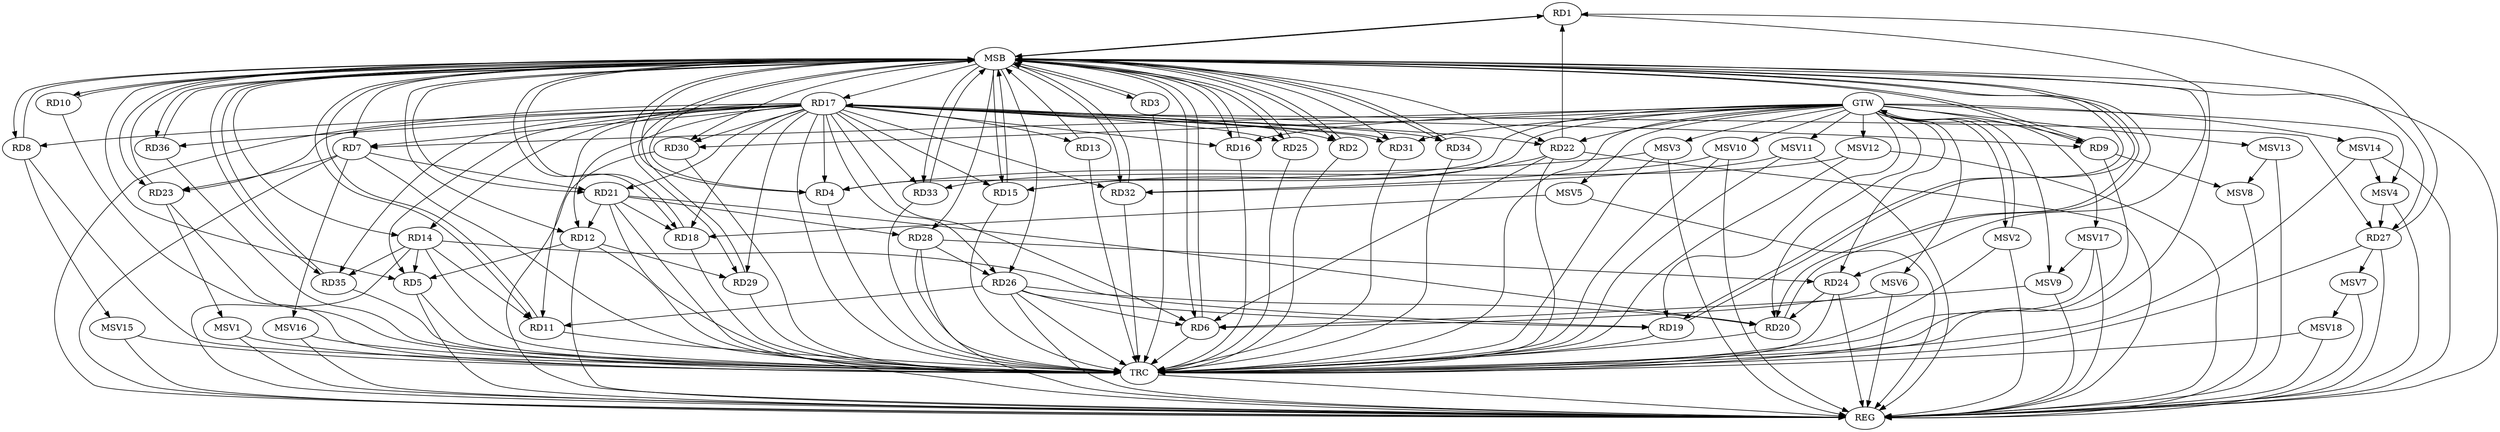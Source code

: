 strict digraph G {
  RD1 [ label="RD1" ];
  RD2 [ label="RD2" ];
  RD3 [ label="RD3" ];
  RD4 [ label="RD4" ];
  RD5 [ label="RD5" ];
  RD6 [ label="RD6" ];
  RD7 [ label="RD7" ];
  RD8 [ label="RD8" ];
  RD9 [ label="RD9" ];
  RD10 [ label="RD10" ];
  RD11 [ label="RD11" ];
  RD12 [ label="RD12" ];
  RD13 [ label="RD13" ];
  RD14 [ label="RD14" ];
  RD15 [ label="RD15" ];
  RD16 [ label="RD16" ];
  RD17 [ label="RD17" ];
  RD18 [ label="RD18" ];
  RD19 [ label="RD19" ];
  RD20 [ label="RD20" ];
  RD21 [ label="RD21" ];
  RD22 [ label="RD22" ];
  RD23 [ label="RD23" ];
  RD24 [ label="RD24" ];
  RD25 [ label="RD25" ];
  RD26 [ label="RD26" ];
  RD27 [ label="RD27" ];
  RD28 [ label="RD28" ];
  RD29 [ label="RD29" ];
  RD30 [ label="RD30" ];
  RD31 [ label="RD31" ];
  RD32 [ label="RD32" ];
  RD33 [ label="RD33" ];
  RD34 [ label="RD34" ];
  RD35 [ label="RD35" ];
  RD36 [ label="RD36" ];
  GTW [ label="GTW" ];
  REG [ label="REG" ];
  MSB [ label="MSB" ];
  TRC [ label="TRC" ];
  MSV1 [ label="MSV1" ];
  MSV2 [ label="MSV2" ];
  MSV3 [ label="MSV3" ];
  MSV4 [ label="MSV4" ];
  MSV5 [ label="MSV5" ];
  MSV6 [ label="MSV6" ];
  MSV7 [ label="MSV7" ];
  MSV8 [ label="MSV8" ];
  MSV9 [ label="MSV9" ];
  MSV10 [ label="MSV10" ];
  MSV11 [ label="MSV11" ];
  MSV12 [ label="MSV12" ];
  MSV13 [ label="MSV13" ];
  MSV14 [ label="MSV14" ];
  MSV15 [ label="MSV15" ];
  MSV16 [ label="MSV16" ];
  MSV17 [ label="MSV17" ];
  MSV18 [ label="MSV18" ];
  RD22 -> RD1;
  RD27 -> RD1;
  RD12 -> RD5;
  RD14 -> RD5;
  RD22 -> RD6;
  RD26 -> RD6;
  RD7 -> RD21;
  RD7 -> RD23;
  RD17 -> RD9;
  RD14 -> RD11;
  RD17 -> RD11;
  RD26 -> RD11;
  RD17 -> RD12;
  RD21 -> RD12;
  RD12 -> RD29;
  RD17 -> RD13;
  RD14 -> RD19;
  RD14 -> RD35;
  RD22 -> RD15;
  RD17 -> RD27;
  RD17 -> RD30;
  RD31 -> RD17;
  RD21 -> RD18;
  RD26 -> RD19;
  RD21 -> RD20;
  RD24 -> RD20;
  RD26 -> RD20;
  RD21 -> RD28;
  RD28 -> RD24;
  RD28 -> RD26;
  GTW -> RD4;
  GTW -> RD24;
  GTW -> RD16;
  GTW -> RD19;
  GTW -> RD31;
  GTW -> RD30;
  GTW -> RD22;
  GTW -> RD15;
  GTW -> RD20;
  GTW -> RD9;
  GTW -> RD7;
  RD5 -> REG;
  RD7 -> REG;
  RD12 -> REG;
  RD14 -> REG;
  RD17 -> REG;
  RD21 -> REG;
  RD22 -> REG;
  RD24 -> REG;
  RD26 -> REG;
  RD27 -> REG;
  RD28 -> REG;
  RD30 -> REG;
  RD1 -> MSB;
  MSB -> RD21;
  MSB -> RD29;
  MSB -> REG;
  RD2 -> MSB;
  MSB -> RD4;
  MSB -> RD9;
  MSB -> RD27;
  MSB -> RD34;
  RD3 -> MSB;
  MSB -> RD2;
  MSB -> RD6;
  MSB -> RD10;
  MSB -> RD15;
  RD4 -> MSB;
  MSB -> RD11;
  MSB -> RD24;
  MSB -> RD33;
  RD6 -> MSB;
  MSB -> RD1;
  MSB -> RD23;
  RD8 -> MSB;
  MSB -> RD7;
  RD9 -> MSB;
  RD10 -> MSB;
  MSB -> RD35;
  MSB -> RD36;
  RD11 -> MSB;
  MSB -> RD14;
  MSB -> RD19;
  MSB -> RD20;
  MSB -> RD22;
  MSB -> RD26;
  MSB -> RD31;
  MSB -> RD32;
  RD13 -> MSB;
  RD15 -> MSB;
  MSB -> RD16;
  MSB -> RD17;
  MSB -> RD30;
  RD16 -> MSB;
  RD18 -> MSB;
  MSB -> RD3;
  RD19 -> MSB;
  RD20 -> MSB;
  MSB -> RD18;
  RD23 -> MSB;
  MSB -> RD12;
  MSB -> RD25;
  RD25 -> MSB;
  RD29 -> MSB;
  RD32 -> MSB;
  MSB -> RD28;
  RD33 -> MSB;
  RD34 -> MSB;
  RD35 -> MSB;
  RD36 -> MSB;
  MSB -> RD5;
  MSB -> RD8;
  RD1 -> TRC;
  RD2 -> TRC;
  RD3 -> TRC;
  RD4 -> TRC;
  RD5 -> TRC;
  RD6 -> TRC;
  RD7 -> TRC;
  RD8 -> TRC;
  RD9 -> TRC;
  RD10 -> TRC;
  RD11 -> TRC;
  RD12 -> TRC;
  RD13 -> TRC;
  RD14 -> TRC;
  RD15 -> TRC;
  RD16 -> TRC;
  RD17 -> TRC;
  RD18 -> TRC;
  RD19 -> TRC;
  RD20 -> TRC;
  RD21 -> TRC;
  RD22 -> TRC;
  RD23 -> TRC;
  RD24 -> TRC;
  RD25 -> TRC;
  RD26 -> TRC;
  RD27 -> TRC;
  RD28 -> TRC;
  RD29 -> TRC;
  RD30 -> TRC;
  RD31 -> TRC;
  RD32 -> TRC;
  RD33 -> TRC;
  RD34 -> TRC;
  RD35 -> TRC;
  RD36 -> TRC;
  GTW -> TRC;
  TRC -> REG;
  RD17 -> RD8;
  RD17 -> RD34;
  RD17 -> RD4;
  RD17 -> RD14;
  RD17 -> RD5;
  RD17 -> RD25;
  RD17 -> RD21;
  RD17 -> RD15;
  RD17 -> RD31;
  RD17 -> RD7;
  RD17 -> RD16;
  RD17 -> RD36;
  RD17 -> RD6;
  RD17 -> RD35;
  RD17 -> RD2;
  RD17 -> RD22;
  RD17 -> RD18;
  RD17 -> RD26;
  RD17 -> RD33;
  RD17 -> RD32;
  RD17 -> RD23;
  RD17 -> RD29;
  RD23 -> MSV1;
  MSV1 -> REG;
  MSV1 -> TRC;
  MSV2 -> GTW;
  GTW -> MSV2;
  MSV2 -> REG;
  MSV2 -> TRC;
  MSV3 -> RD4;
  GTW -> MSV3;
  MSV3 -> REG;
  MSV3 -> TRC;
  MSV4 -> RD27;
  GTW -> MSV4;
  MSV4 -> REG;
  MSV5 -> RD18;
  GTW -> MSV5;
  MSV5 -> REG;
  MSV6 -> RD6;
  GTW -> MSV6;
  MSV6 -> REG;
  RD27 -> MSV7;
  MSV7 -> REG;
  RD9 -> MSV8;
  MSV8 -> REG;
  MSV9 -> RD6;
  GTW -> MSV9;
  MSV9 -> REG;
  MSV10 -> RD32;
  GTW -> MSV10;
  MSV10 -> REG;
  MSV10 -> TRC;
  MSV11 -> RD32;
  GTW -> MSV11;
  MSV11 -> REG;
  MSV11 -> TRC;
  MSV12 -> RD33;
  GTW -> MSV12;
  MSV12 -> REG;
  MSV12 -> TRC;
  MSV13 -> MSV8;
  GTW -> MSV13;
  MSV13 -> REG;
  MSV14 -> MSV4;
  GTW -> MSV14;
  MSV14 -> REG;
  MSV14 -> TRC;
  RD8 -> MSV15;
  MSV15 -> REG;
  MSV15 -> TRC;
  RD7 -> MSV16;
  MSV16 -> REG;
  MSV16 -> TRC;
  MSV17 -> MSV9;
  GTW -> MSV17;
  MSV17 -> REG;
  MSV17 -> TRC;
  MSV7 -> MSV18;
  MSV18 -> REG;
  MSV18 -> TRC;
}
